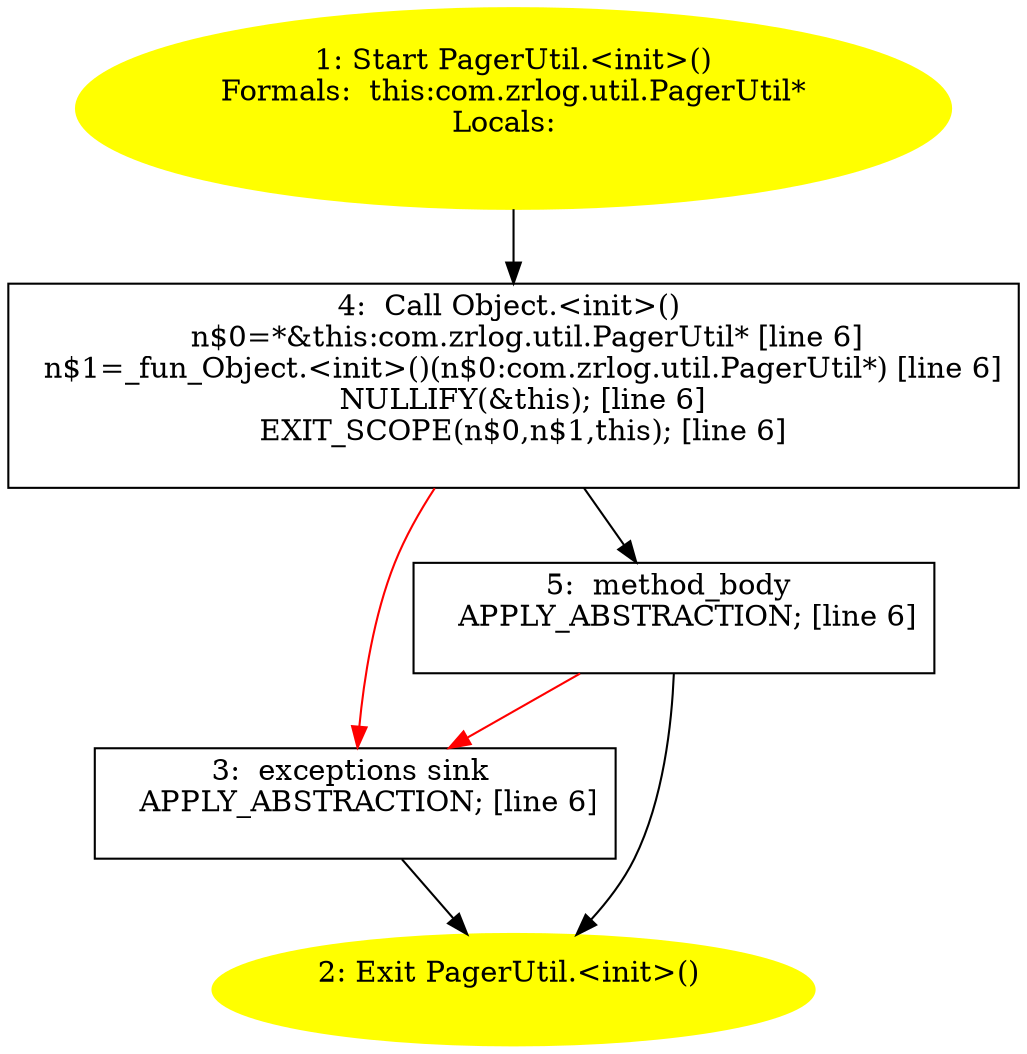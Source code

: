 /* @generated */
digraph cfg {
"com.zrlog.util.PagerUtil.<init>().d14cca434f2d98bfa1d528e979ec7610_1" [label="1: Start PagerUtil.<init>()\nFormals:  this:com.zrlog.util.PagerUtil*\nLocals:  \n  " color=yellow style=filled]
	

	 "com.zrlog.util.PagerUtil.<init>().d14cca434f2d98bfa1d528e979ec7610_1" -> "com.zrlog.util.PagerUtil.<init>().d14cca434f2d98bfa1d528e979ec7610_4" ;
"com.zrlog.util.PagerUtil.<init>().d14cca434f2d98bfa1d528e979ec7610_2" [label="2: Exit PagerUtil.<init>() \n  " color=yellow style=filled]
	

"com.zrlog.util.PagerUtil.<init>().d14cca434f2d98bfa1d528e979ec7610_3" [label="3:  exceptions sink \n   APPLY_ABSTRACTION; [line 6]\n " shape="box"]
	

	 "com.zrlog.util.PagerUtil.<init>().d14cca434f2d98bfa1d528e979ec7610_3" -> "com.zrlog.util.PagerUtil.<init>().d14cca434f2d98bfa1d528e979ec7610_2" ;
"com.zrlog.util.PagerUtil.<init>().d14cca434f2d98bfa1d528e979ec7610_4" [label="4:  Call Object.<init>() \n   n$0=*&this:com.zrlog.util.PagerUtil* [line 6]\n  n$1=_fun_Object.<init>()(n$0:com.zrlog.util.PagerUtil*) [line 6]\n  NULLIFY(&this); [line 6]\n  EXIT_SCOPE(n$0,n$1,this); [line 6]\n " shape="box"]
	

	 "com.zrlog.util.PagerUtil.<init>().d14cca434f2d98bfa1d528e979ec7610_4" -> "com.zrlog.util.PagerUtil.<init>().d14cca434f2d98bfa1d528e979ec7610_5" ;
	 "com.zrlog.util.PagerUtil.<init>().d14cca434f2d98bfa1d528e979ec7610_4" -> "com.zrlog.util.PagerUtil.<init>().d14cca434f2d98bfa1d528e979ec7610_3" [color="red" ];
"com.zrlog.util.PagerUtil.<init>().d14cca434f2d98bfa1d528e979ec7610_5" [label="5:  method_body \n   APPLY_ABSTRACTION; [line 6]\n " shape="box"]
	

	 "com.zrlog.util.PagerUtil.<init>().d14cca434f2d98bfa1d528e979ec7610_5" -> "com.zrlog.util.PagerUtil.<init>().d14cca434f2d98bfa1d528e979ec7610_2" ;
	 "com.zrlog.util.PagerUtil.<init>().d14cca434f2d98bfa1d528e979ec7610_5" -> "com.zrlog.util.PagerUtil.<init>().d14cca434f2d98bfa1d528e979ec7610_3" [color="red" ];
}
